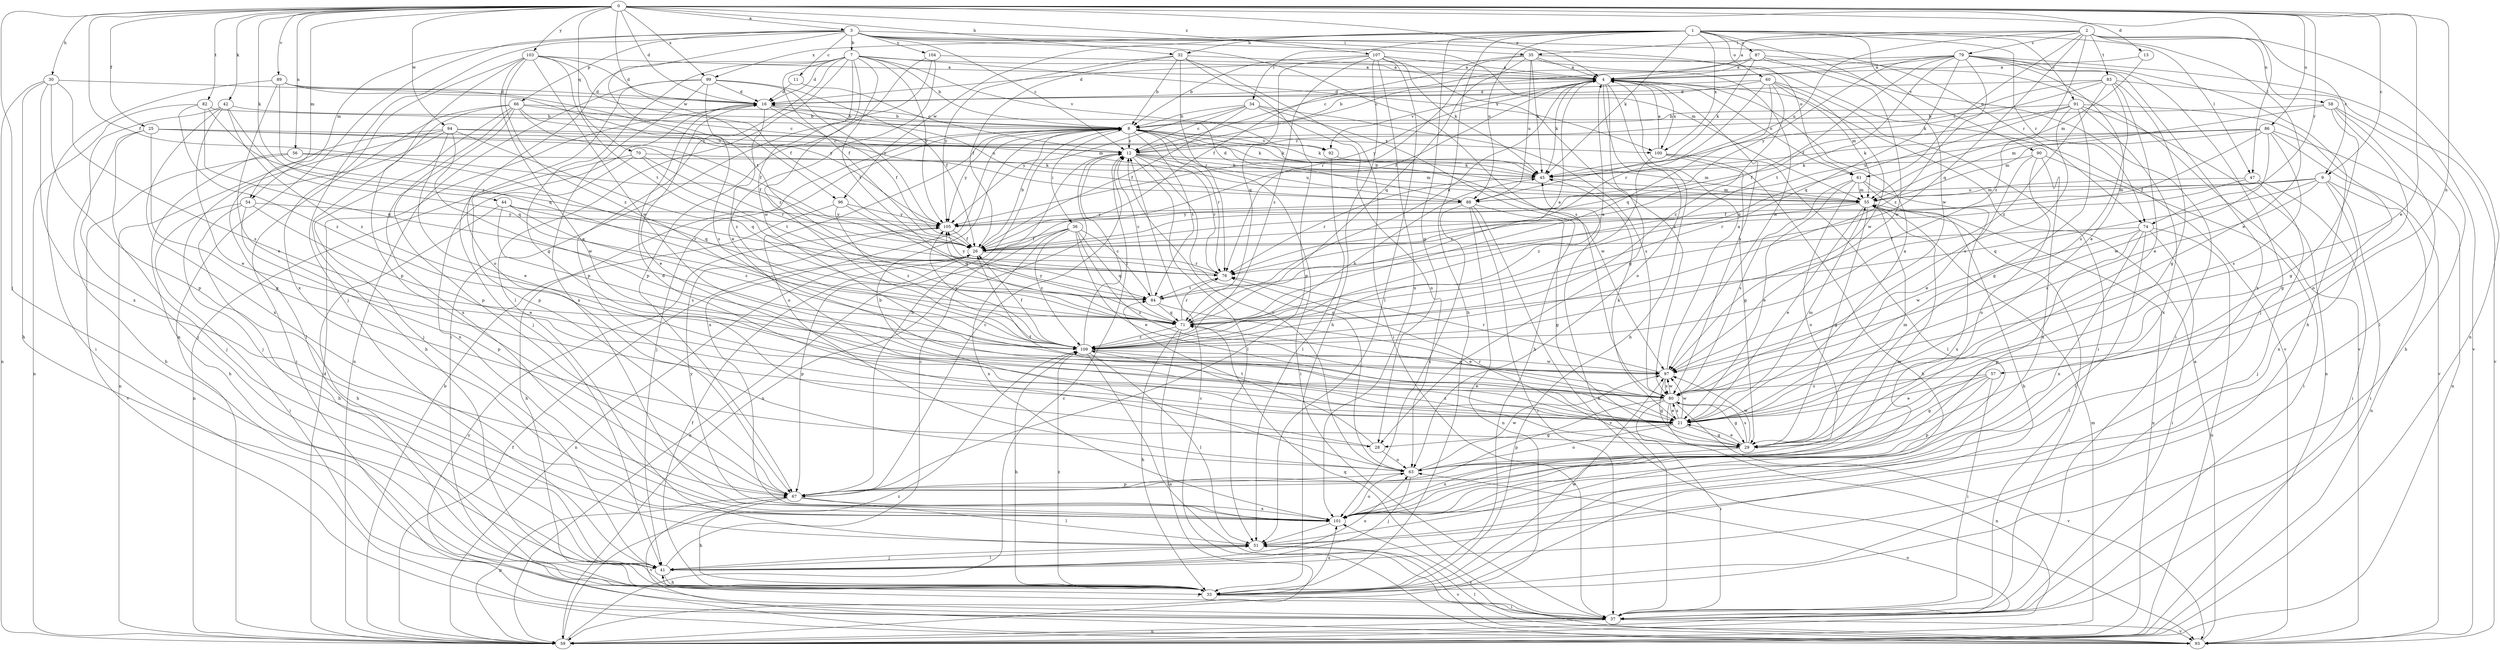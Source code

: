 strict digraph  {
0;
1;
2;
3;
4;
7;
8;
9;
11;
12;
13;
16;
21;
25;
26;
28;
29;
30;
32;
33;
34;
35;
36;
37;
41;
42;
44;
45;
47;
51;
54;
55;
56;
57;
58;
59;
60;
61;
63;
66;
67;
70;
71;
74;
76;
79;
80;
82;
83;
84;
86;
87;
88;
89;
90;
91;
92;
93;
94;
96;
97;
99;
100;
101;
103;
104;
105;
107;
109;
0 -> 3  [label=a];
0 -> 4  [label=a];
0 -> 9  [label=c];
0 -> 13  [label=d];
0 -> 16  [label=d];
0 -> 21  [label=e];
0 -> 25  [label=f];
0 -> 26  [label=f];
0 -> 30  [label=h];
0 -> 32  [label=h];
0 -> 41  [label=j];
0 -> 42  [label=k];
0 -> 44  [label=k];
0 -> 47  [label=l];
0 -> 54  [label=m];
0 -> 56  [label=n];
0 -> 57  [label=n];
0 -> 70  [label=q];
0 -> 74  [label=r];
0 -> 82  [label=t];
0 -> 86  [label=u];
0 -> 89  [label=v];
0 -> 94  [label=w];
0 -> 96  [label=w];
0 -> 99  [label=x];
0 -> 103  [label=y];
0 -> 107  [label=z];
1 -> 28  [label=g];
1 -> 32  [label=h];
1 -> 33  [label=h];
1 -> 34  [label=i];
1 -> 45  [label=k];
1 -> 47  [label=l];
1 -> 60  [label=o];
1 -> 74  [label=r];
1 -> 87  [label=u];
1 -> 88  [label=u];
1 -> 90  [label=v];
1 -> 91  [label=v];
1 -> 96  [label=w];
1 -> 97  [label=w];
1 -> 99  [label=x];
1 -> 100  [label=x];
2 -> 4  [label=a];
2 -> 9  [label=c];
2 -> 21  [label=e];
2 -> 35  [label=i];
2 -> 58  [label=n];
2 -> 59  [label=n];
2 -> 61  [label=o];
2 -> 71  [label=q];
2 -> 79  [label=s];
2 -> 83  [label=t];
2 -> 88  [label=u];
2 -> 109  [label=z];
3 -> 7  [label=b];
3 -> 11  [label=c];
3 -> 12  [label=c];
3 -> 35  [label=i];
3 -> 41  [label=j];
3 -> 54  [label=m];
3 -> 55  [label=m];
3 -> 59  [label=n];
3 -> 61  [label=o];
3 -> 66  [label=p];
3 -> 74  [label=r];
3 -> 80  [label=s];
3 -> 84  [label=t];
3 -> 104  [label=y];
4 -> 16  [label=d];
4 -> 26  [label=f];
4 -> 28  [label=g];
4 -> 33  [label=h];
4 -> 45  [label=k];
4 -> 61  [label=o];
4 -> 63  [label=o];
4 -> 80  [label=s];
4 -> 92  [label=v];
4 -> 100  [label=x];
4 -> 105  [label=y];
7 -> 4  [label=a];
7 -> 8  [label=b];
7 -> 16  [label=d];
7 -> 26  [label=f];
7 -> 28  [label=g];
7 -> 51  [label=l];
7 -> 63  [label=o];
7 -> 67  [label=p];
7 -> 84  [label=t];
7 -> 92  [label=v];
7 -> 97  [label=w];
7 -> 100  [label=x];
7 -> 105  [label=y];
7 -> 109  [label=z];
8 -> 12  [label=c];
8 -> 36  [label=i];
8 -> 37  [label=i];
8 -> 41  [label=j];
8 -> 45  [label=k];
8 -> 63  [label=o];
8 -> 76  [label=r];
8 -> 84  [label=t];
8 -> 92  [label=v];
8 -> 97  [label=w];
8 -> 100  [label=x];
8 -> 101  [label=x];
8 -> 105  [label=y];
9 -> 26  [label=f];
9 -> 37  [label=i];
9 -> 55  [label=m];
9 -> 59  [label=n];
9 -> 71  [label=q];
9 -> 80  [label=s];
9 -> 88  [label=u];
9 -> 101  [label=x];
11 -> 12  [label=c];
11 -> 16  [label=d];
12 -> 45  [label=k];
12 -> 51  [label=l];
12 -> 55  [label=m];
12 -> 59  [label=n];
12 -> 63  [label=o];
12 -> 76  [label=r];
12 -> 88  [label=u];
13 -> 4  [label=a];
13 -> 55  [label=m];
16 -> 8  [label=b];
16 -> 21  [label=e];
16 -> 26  [label=f];
16 -> 67  [label=p];
16 -> 88  [label=u];
16 -> 109  [label=z];
21 -> 4  [label=a];
21 -> 26  [label=f];
21 -> 28  [label=g];
21 -> 29  [label=g];
21 -> 45  [label=k];
21 -> 55  [label=m];
21 -> 63  [label=o];
21 -> 80  [label=s];
21 -> 97  [label=w];
25 -> 12  [label=c];
25 -> 26  [label=f];
25 -> 29  [label=g];
25 -> 33  [label=h];
25 -> 41  [label=j];
25 -> 45  [label=k];
26 -> 8  [label=b];
26 -> 59  [label=n];
26 -> 67  [label=p];
26 -> 76  [label=r];
28 -> 16  [label=d];
28 -> 63  [label=o];
28 -> 84  [label=t];
29 -> 21  [label=e];
29 -> 55  [label=m];
29 -> 76  [label=r];
29 -> 80  [label=s];
29 -> 97  [label=w];
29 -> 101  [label=x];
29 -> 109  [label=z];
30 -> 16  [label=d];
30 -> 33  [label=h];
30 -> 59  [label=n];
30 -> 67  [label=p];
30 -> 80  [label=s];
30 -> 101  [label=x];
32 -> 4  [label=a];
32 -> 8  [label=b];
32 -> 26  [label=f];
32 -> 37  [label=i];
32 -> 67  [label=p];
32 -> 76  [label=r];
32 -> 105  [label=y];
33 -> 26  [label=f];
33 -> 37  [label=i];
33 -> 97  [label=w];
33 -> 101  [label=x];
33 -> 109  [label=z];
34 -> 8  [label=b];
34 -> 12  [label=c];
34 -> 26  [label=f];
34 -> 33  [label=h];
34 -> 63  [label=o];
34 -> 80  [label=s];
34 -> 105  [label=y];
35 -> 4  [label=a];
35 -> 26  [label=f];
35 -> 45  [label=k];
35 -> 71  [label=q];
35 -> 76  [label=r];
35 -> 88  [label=u];
35 -> 93  [label=v];
35 -> 97  [label=w];
36 -> 21  [label=e];
36 -> 26  [label=f];
36 -> 59  [label=n];
36 -> 71  [label=q];
36 -> 80  [label=s];
36 -> 84  [label=t];
36 -> 101  [label=x];
36 -> 109  [label=z];
37 -> 41  [label=j];
37 -> 45  [label=k];
37 -> 59  [label=n];
37 -> 71  [label=q];
37 -> 93  [label=v];
41 -> 12  [label=c];
41 -> 33  [label=h];
41 -> 51  [label=l];
41 -> 63  [label=o];
42 -> 8  [label=b];
42 -> 21  [label=e];
42 -> 41  [label=j];
42 -> 71  [label=q];
42 -> 101  [label=x];
42 -> 109  [label=z];
44 -> 33  [label=h];
44 -> 76  [label=r];
44 -> 80  [label=s];
44 -> 105  [label=y];
44 -> 109  [label=z];
45 -> 55  [label=m];
45 -> 76  [label=r];
47 -> 37  [label=i];
47 -> 41  [label=j];
47 -> 55  [label=m];
47 -> 76  [label=r];
51 -> 41  [label=j];
51 -> 93  [label=v];
54 -> 21  [label=e];
54 -> 33  [label=h];
54 -> 37  [label=i];
54 -> 67  [label=p];
54 -> 105  [label=y];
55 -> 8  [label=b];
55 -> 21  [label=e];
55 -> 29  [label=g];
55 -> 37  [label=i];
55 -> 59  [label=n];
55 -> 76  [label=r];
55 -> 105  [label=y];
56 -> 33  [label=h];
56 -> 45  [label=k];
56 -> 71  [label=q];
56 -> 93  [label=v];
57 -> 21  [label=e];
57 -> 29  [label=g];
57 -> 37  [label=i];
57 -> 67  [label=p];
57 -> 80  [label=s];
58 -> 8  [label=b];
58 -> 29  [label=g];
58 -> 33  [label=h];
58 -> 51  [label=l];
58 -> 55  [label=m];
58 -> 63  [label=o];
59 -> 8  [label=b];
59 -> 12  [label=c];
59 -> 16  [label=d];
59 -> 26  [label=f];
59 -> 55  [label=m];
59 -> 63  [label=o];
59 -> 67  [label=p];
59 -> 109  [label=z];
60 -> 8  [label=b];
60 -> 16  [label=d];
60 -> 37  [label=i];
60 -> 55  [label=m];
60 -> 71  [label=q];
60 -> 76  [label=r];
60 -> 97  [label=w];
60 -> 109  [label=z];
61 -> 21  [label=e];
61 -> 33  [label=h];
61 -> 55  [label=m];
61 -> 63  [label=o];
61 -> 80  [label=s];
61 -> 101  [label=x];
63 -> 8  [label=b];
63 -> 12  [label=c];
63 -> 41  [label=j];
63 -> 67  [label=p];
63 -> 97  [label=w];
66 -> 8  [label=b];
66 -> 12  [label=c];
66 -> 26  [label=f];
66 -> 33  [label=h];
66 -> 37  [label=i];
66 -> 41  [label=j];
66 -> 55  [label=m];
66 -> 67  [label=p];
66 -> 101  [label=x];
67 -> 8  [label=b];
67 -> 12  [label=c];
67 -> 33  [label=h];
67 -> 51  [label=l];
67 -> 93  [label=v];
67 -> 101  [label=x];
70 -> 45  [label=k];
70 -> 59  [label=n];
70 -> 76  [label=r];
70 -> 84  [label=t];
70 -> 101  [label=x];
71 -> 4  [label=a];
71 -> 33  [label=h];
71 -> 59  [label=n];
71 -> 76  [label=r];
71 -> 105  [label=y];
71 -> 109  [label=z];
74 -> 26  [label=f];
74 -> 37  [label=i];
74 -> 51  [label=l];
74 -> 59  [label=n];
74 -> 67  [label=p];
74 -> 97  [label=w];
74 -> 101  [label=x];
76 -> 84  [label=t];
76 -> 105  [label=y];
79 -> 4  [label=a];
79 -> 12  [label=c];
79 -> 16  [label=d];
79 -> 21  [label=e];
79 -> 26  [label=f];
79 -> 33  [label=h];
79 -> 41  [label=j];
79 -> 71  [label=q];
79 -> 84  [label=t];
79 -> 93  [label=v];
79 -> 101  [label=x];
79 -> 105  [label=y];
79 -> 109  [label=z];
80 -> 21  [label=e];
80 -> 29  [label=g];
80 -> 37  [label=i];
80 -> 59  [label=n];
80 -> 67  [label=p];
80 -> 71  [label=q];
80 -> 93  [label=v];
80 -> 97  [label=w];
82 -> 8  [label=b];
82 -> 59  [label=n];
82 -> 71  [label=q];
82 -> 76  [label=r];
82 -> 109  [label=z];
83 -> 12  [label=c];
83 -> 16  [label=d];
83 -> 21  [label=e];
83 -> 29  [label=g];
83 -> 45  [label=k];
83 -> 80  [label=s];
83 -> 93  [label=v];
83 -> 109  [label=z];
84 -> 4  [label=a];
84 -> 12  [label=c];
84 -> 21  [label=e];
84 -> 71  [label=q];
86 -> 12  [label=c];
86 -> 26  [label=f];
86 -> 29  [label=g];
86 -> 45  [label=k];
86 -> 55  [label=m];
86 -> 59  [label=n];
86 -> 80  [label=s];
86 -> 88  [label=u];
86 -> 97  [label=w];
87 -> 4  [label=a];
87 -> 12  [label=c];
87 -> 37  [label=i];
87 -> 45  [label=k];
87 -> 93  [label=v];
87 -> 97  [label=w];
88 -> 16  [label=d];
88 -> 29  [label=g];
88 -> 37  [label=i];
88 -> 59  [label=n];
88 -> 93  [label=v];
88 -> 101  [label=x];
88 -> 105  [label=y];
89 -> 16  [label=d];
89 -> 21  [label=e];
89 -> 37  [label=i];
89 -> 71  [label=q];
89 -> 88  [label=u];
89 -> 105  [label=y];
90 -> 21  [label=e];
90 -> 37  [label=i];
90 -> 45  [label=k];
90 -> 63  [label=o];
90 -> 101  [label=x];
91 -> 8  [label=b];
91 -> 26  [label=f];
91 -> 29  [label=g];
91 -> 59  [label=n];
91 -> 71  [label=q];
91 -> 80  [label=s];
91 -> 93  [label=v];
91 -> 101  [label=x];
92 -> 51  [label=l];
92 -> 55  [label=m];
93 -> 4  [label=a];
93 -> 12  [label=c];
93 -> 51  [label=l];
93 -> 101  [label=x];
93 -> 105  [label=y];
94 -> 12  [label=c];
94 -> 21  [label=e];
94 -> 41  [label=j];
94 -> 45  [label=k];
94 -> 51  [label=l];
94 -> 59  [label=n];
94 -> 71  [label=q];
94 -> 97  [label=w];
96 -> 33  [label=h];
96 -> 71  [label=q];
96 -> 105  [label=y];
96 -> 109  [label=z];
97 -> 4  [label=a];
97 -> 29  [label=g];
97 -> 76  [label=r];
97 -> 80  [label=s];
99 -> 16  [label=d];
99 -> 26  [label=f];
99 -> 41  [label=j];
99 -> 59  [label=n];
99 -> 80  [label=s];
99 -> 101  [label=x];
99 -> 105  [label=y];
100 -> 4  [label=a];
100 -> 29  [label=g];
100 -> 33  [label=h];
100 -> 51  [label=l];
100 -> 109  [label=z];
101 -> 51  [label=l];
101 -> 55  [label=m];
101 -> 63  [label=o];
101 -> 105  [label=y];
103 -> 4  [label=a];
103 -> 16  [label=d];
103 -> 21  [label=e];
103 -> 26  [label=f];
103 -> 67  [label=p];
103 -> 84  [label=t];
103 -> 97  [label=w];
103 -> 101  [label=x];
103 -> 109  [label=z];
104 -> 4  [label=a];
104 -> 21  [label=e];
104 -> 37  [label=i];
104 -> 67  [label=p];
105 -> 26  [label=f];
107 -> 4  [label=a];
107 -> 8  [label=b];
107 -> 33  [label=h];
107 -> 45  [label=k];
107 -> 51  [label=l];
107 -> 71  [label=q];
107 -> 80  [label=s];
107 -> 101  [label=x];
107 -> 109  [label=z];
109 -> 4  [label=a];
109 -> 12  [label=c];
109 -> 21  [label=e];
109 -> 26  [label=f];
109 -> 33  [label=h];
109 -> 37  [label=i];
109 -> 45  [label=k];
109 -> 51  [label=l];
109 -> 97  [label=w];
109 -> 105  [label=y];
}
